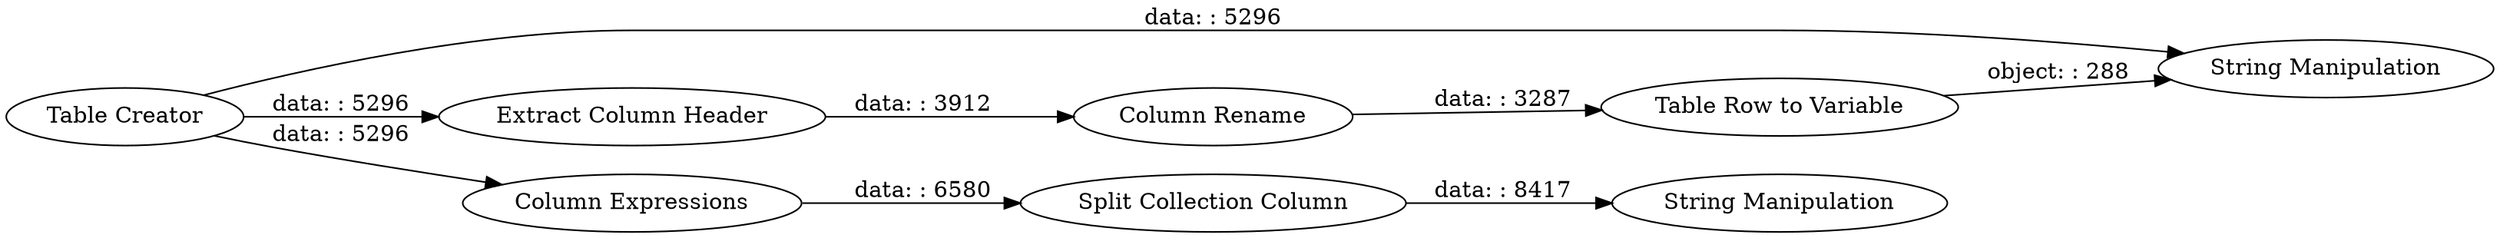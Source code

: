 digraph {
	"628369996692255968_2" [label="String Manipulation"]
	"628369996692255968_6" [label="Extract Column Header"]
	"628369996692255968_5" [label="Split Collection Column"]
	"628369996692255968_8" [label="Column Rename"]
	"628369996692255968_4" [label="Column Expressions"]
	"628369996692255968_7" [label="Table Row to Variable"]
	"628369996692255968_1" [label="Table Creator"]
	"628369996692255968_9" [label="String Manipulation"]
	"628369996692255968_1" -> "628369996692255968_2" [label="data: : 5296"]
	"628369996692255968_6" -> "628369996692255968_8" [label="data: : 3912"]
	"628369996692255968_8" -> "628369996692255968_7" [label="data: : 3287"]
	"628369996692255968_5" -> "628369996692255968_9" [label="data: : 8417"]
	"628369996692255968_1" -> "628369996692255968_4" [label="data: : 5296"]
	"628369996692255968_4" -> "628369996692255968_5" [label="data: : 6580"]
	"628369996692255968_1" -> "628369996692255968_6" [label="data: : 5296"]
	"628369996692255968_7" -> "628369996692255968_2" [label="object: : 288"]
	rankdir=LR
}
